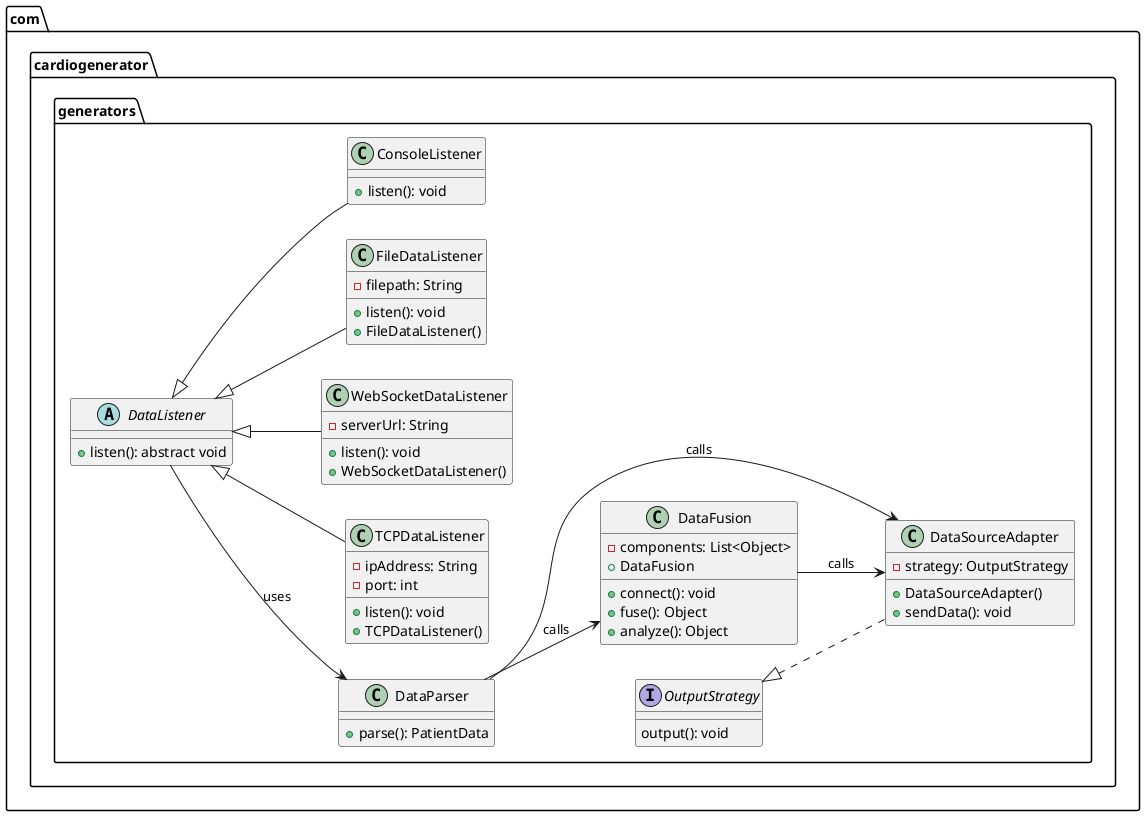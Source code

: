 @startuml
'https://plantuml.com/class-diagram

allowmixing
package "com.cardiogenerator.generators" {
left to right direction

abstract class DataListener {

+ listen(): abstract void

}

class DataParser {

+ parse(): PatientData

}

class DataFusion {

 - components: List<Object>
 + DataFusion
 + connect(): void
 + fuse(): Object
 + analyze(): Object

}

class DataSourceAdapter {

- strategy: OutputStrategy
+ DataSourceAdapter()
+ sendData(): void
'note: sendData() uses OutputStrategy interface methods!

}

class TCPDataListener extends DataListener{

- ipAddress: String
- port: int
+ listen(): void
+ TCPDataListener()

}

class WebSocketDataListener extends DataListener {

 - serverUrl: String
 + listen(): void
 + WebSocketDataListener()

}


class FileDataListener extends DataListener {

  - filepath: String
  + listen(): void
  + FileDataListener()

}

class ConsoleListener extends DataListener {

+ listen(): void

}

interface OutputStrategy {

output(): void

}

class DataSourceAdapter implements OutputStrategy {



}



}


DataListener --> DataParser: uses
DataParser --> DataSourceAdapter: calls
DataParser --> DataFusion: calls
DataFusion --> DataSourceAdapter: calls



@enduml